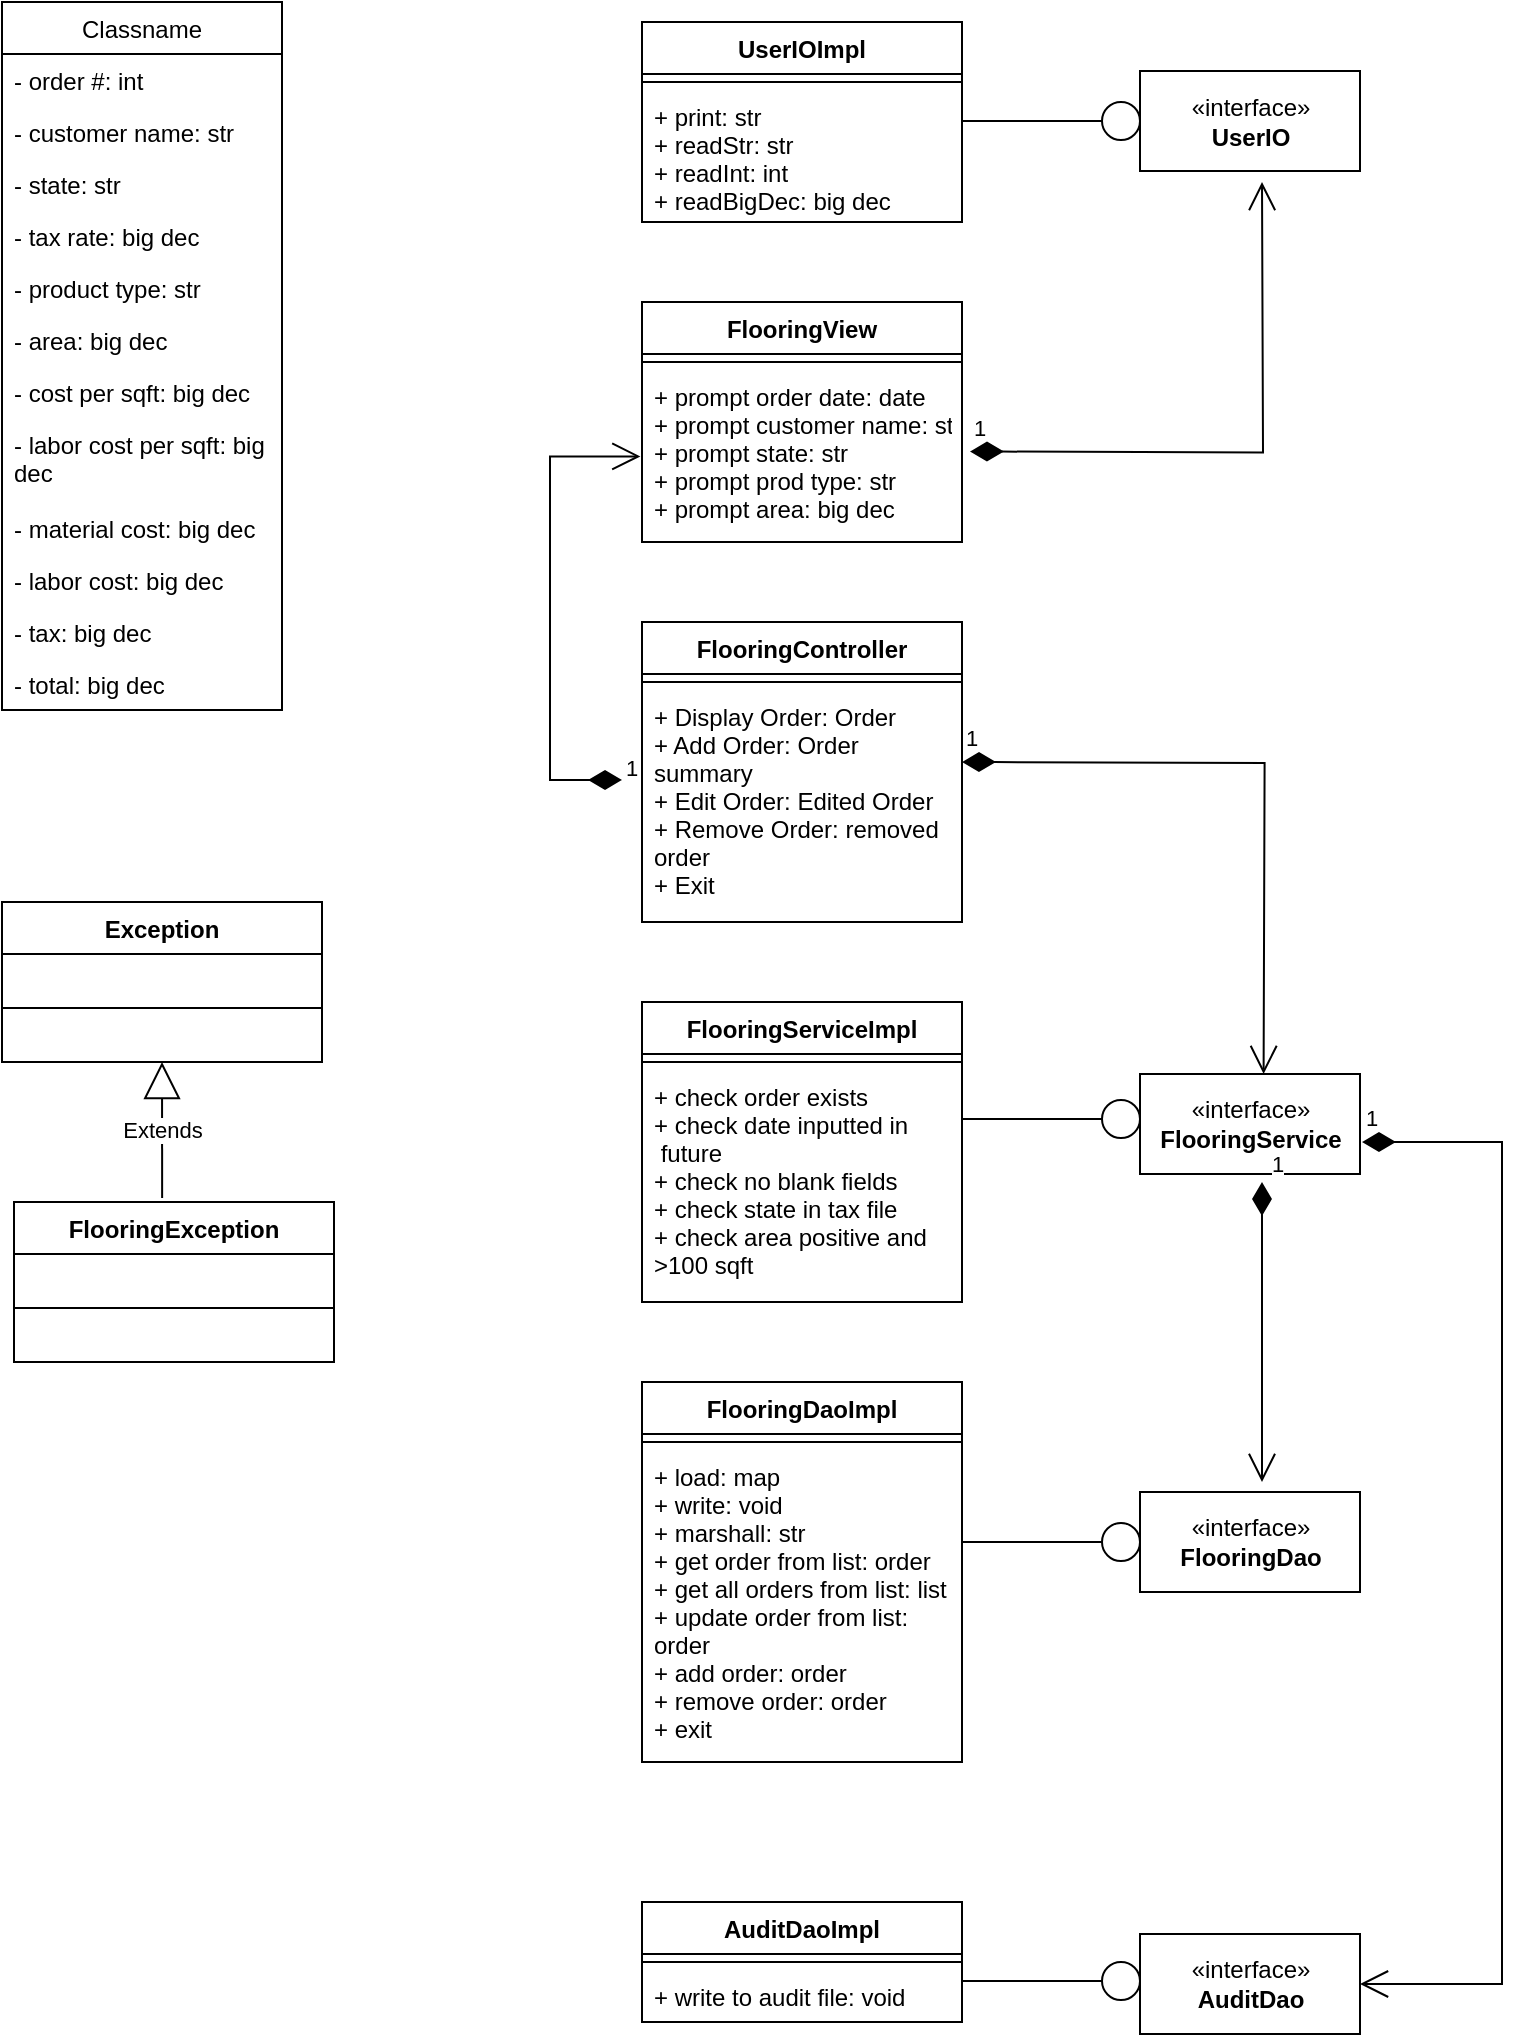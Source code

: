 <mxfile version="20.4.0" type="google"><diagram id="4Knn4TeW5h4XcuqMdykP" name="Page-1"><mxGraphModel grid="1" page="1" gridSize="10" guides="1" tooltips="1" connect="1" arrows="1" fold="1" pageScale="1" pageWidth="1200" pageHeight="1920" math="0" shadow="0"><root><mxCell id="0"/><mxCell id="1" parent="0"/><mxCell id="Noeg04C1fJKG5wLbgR5K-5" value="Classname" style="swimlane;fontStyle=0;childLayout=stackLayout;horizontal=1;startSize=26;fillColor=none;horizontalStack=0;resizeParent=1;resizeParentMax=0;resizeLast=0;collapsible=1;marginBottom=0;" vertex="1" parent="1"><mxGeometry x="210" y="100" width="140" height="354" as="geometry"/></mxCell><mxCell id="Noeg04C1fJKG5wLbgR5K-6" value="- order #: int" style="text;strokeColor=none;fillColor=none;align=left;verticalAlign=top;spacingLeft=4;spacingRight=4;overflow=hidden;rotatable=0;points=[[0,0.5],[1,0.5]];portConstraint=eastwest;" vertex="1" parent="Noeg04C1fJKG5wLbgR5K-5"><mxGeometry y="26" width="140" height="26" as="geometry"/></mxCell><mxCell id="Noeg04C1fJKG5wLbgR5K-7" value="- customer name: str" style="text;strokeColor=none;fillColor=none;align=left;verticalAlign=top;spacingLeft=4;spacingRight=4;overflow=hidden;rotatable=0;points=[[0,0.5],[1,0.5]];portConstraint=eastwest;" vertex="1" parent="Noeg04C1fJKG5wLbgR5K-5"><mxGeometry y="52" width="140" height="26" as="geometry"/></mxCell><mxCell id="Noeg04C1fJKG5wLbgR5K-8" value="- state: str" style="text;strokeColor=none;fillColor=none;align=left;verticalAlign=top;spacingLeft=4;spacingRight=4;overflow=hidden;rotatable=0;points=[[0,0.5],[1,0.5]];portConstraint=eastwest;" vertex="1" parent="Noeg04C1fJKG5wLbgR5K-5"><mxGeometry y="78" width="140" height="26" as="geometry"/></mxCell><mxCell id="Noeg04C1fJKG5wLbgR5K-9" value="- tax rate: big dec" style="text;strokeColor=none;fillColor=none;align=left;verticalAlign=top;spacingLeft=4;spacingRight=4;overflow=hidden;rotatable=0;points=[[0,0.5],[1,0.5]];portConstraint=eastwest;" vertex="1" parent="Noeg04C1fJKG5wLbgR5K-5"><mxGeometry y="104" width="140" height="26" as="geometry"/></mxCell><mxCell id="Noeg04C1fJKG5wLbgR5K-12" value="- product type: str" style="text;strokeColor=none;fillColor=none;align=left;verticalAlign=top;spacingLeft=4;spacingRight=4;overflow=hidden;rotatable=0;points=[[0,0.5],[1,0.5]];portConstraint=eastwest;" vertex="1" parent="Noeg04C1fJKG5wLbgR5K-5"><mxGeometry y="130" width="140" height="26" as="geometry"/></mxCell><mxCell id="Noeg04C1fJKG5wLbgR5K-13" value="- area: big dec" style="text;strokeColor=none;fillColor=none;align=left;verticalAlign=top;spacingLeft=4;spacingRight=4;overflow=hidden;rotatable=0;points=[[0,0.5],[1,0.5]];portConstraint=eastwest;" vertex="1" parent="Noeg04C1fJKG5wLbgR5K-5"><mxGeometry y="156" width="140" height="26" as="geometry"/></mxCell><mxCell id="Noeg04C1fJKG5wLbgR5K-14" value="- cost per sqft: big dec" style="text;strokeColor=none;fillColor=none;align=left;verticalAlign=top;spacingLeft=4;spacingRight=4;overflow=hidden;rotatable=0;points=[[0,0.5],[1,0.5]];portConstraint=eastwest;" vertex="1" parent="Noeg04C1fJKG5wLbgR5K-5"><mxGeometry y="182" width="140" height="26" as="geometry"/></mxCell><mxCell id="Noeg04C1fJKG5wLbgR5K-15" value="- labor cost per sqft: big &#10;dec&#10;" style="text;strokeColor=none;fillColor=none;align=left;verticalAlign=top;spacingLeft=4;spacingRight=4;overflow=hidden;rotatable=0;points=[[0,0.5],[1,0.5]];portConstraint=eastwest;" vertex="1" parent="Noeg04C1fJKG5wLbgR5K-5"><mxGeometry y="208" width="140" height="42" as="geometry"/></mxCell><mxCell id="Noeg04C1fJKG5wLbgR5K-16" value="- material cost: big dec" style="text;strokeColor=none;fillColor=none;align=left;verticalAlign=top;spacingLeft=4;spacingRight=4;overflow=hidden;rotatable=0;points=[[0,0.5],[1,0.5]];portConstraint=eastwest;" vertex="1" parent="Noeg04C1fJKG5wLbgR5K-5"><mxGeometry y="250" width="140" height="26" as="geometry"/></mxCell><mxCell id="Noeg04C1fJKG5wLbgR5K-17" value="- labor cost: big dec" style="text;strokeColor=none;fillColor=none;align=left;verticalAlign=top;spacingLeft=4;spacingRight=4;overflow=hidden;rotatable=0;points=[[0,0.5],[1,0.5]];portConstraint=eastwest;" vertex="1" parent="Noeg04C1fJKG5wLbgR5K-5"><mxGeometry y="276" width="140" height="26" as="geometry"/></mxCell><mxCell id="Noeg04C1fJKG5wLbgR5K-18" value="- tax: big dec" style="text;strokeColor=none;fillColor=none;align=left;verticalAlign=top;spacingLeft=4;spacingRight=4;overflow=hidden;rotatable=0;points=[[0,0.5],[1,0.5]];portConstraint=eastwest;" vertex="1" parent="Noeg04C1fJKG5wLbgR5K-5"><mxGeometry y="302" width="140" height="26" as="geometry"/></mxCell><mxCell id="Noeg04C1fJKG5wLbgR5K-19" value="- total: big dec&#10;" style="text;strokeColor=none;fillColor=none;align=left;verticalAlign=top;spacingLeft=4;spacingRight=4;overflow=hidden;rotatable=0;points=[[0,0.5],[1,0.5]];portConstraint=eastwest;" vertex="1" parent="Noeg04C1fJKG5wLbgR5K-5"><mxGeometry y="328" width="140" height="26" as="geometry"/></mxCell><mxCell id="Noeg04C1fJKG5wLbgR5K-20" value="Exception" style="swimlane;fontStyle=1;align=center;verticalAlign=top;childLayout=stackLayout;horizontal=1;startSize=26;horizontalStack=0;resizeParent=1;resizeParentMax=0;resizeLast=0;collapsible=1;marginBottom=0;" vertex="1" parent="1"><mxGeometry x="210" y="550" width="160" height="80" as="geometry"/></mxCell><mxCell id="Noeg04C1fJKG5wLbgR5K-22" value="" style="line;strokeWidth=1;fillColor=none;align=left;verticalAlign=middle;spacingTop=-1;spacingLeft=3;spacingRight=3;rotatable=0;labelPosition=right;points=[];portConstraint=eastwest;strokeColor=inherit;" vertex="1" parent="Noeg04C1fJKG5wLbgR5K-20"><mxGeometry y="26" width="160" height="54" as="geometry"/></mxCell><mxCell id="Noeg04C1fJKG5wLbgR5K-24" value="FlooringException" style="swimlane;fontStyle=1;align=center;verticalAlign=top;childLayout=stackLayout;horizontal=1;startSize=26;horizontalStack=0;resizeParent=1;resizeParentMax=0;resizeLast=0;collapsible=1;marginBottom=0;" vertex="1" parent="1"><mxGeometry x="216" y="700" width="160" height="80" as="geometry"/></mxCell><mxCell id="Noeg04C1fJKG5wLbgR5K-25" value="" style="line;strokeWidth=1;fillColor=none;align=left;verticalAlign=middle;spacingTop=-1;spacingLeft=3;spacingRight=3;rotatable=0;labelPosition=right;points=[];portConstraint=eastwest;strokeColor=inherit;" vertex="1" parent="Noeg04C1fJKG5wLbgR5K-24"><mxGeometry y="26" width="160" height="54" as="geometry"/></mxCell><mxCell id="Noeg04C1fJKG5wLbgR5K-26" value="Extends" style="endArrow=block;endSize=16;endFill=0;html=1;rounded=0;exitX=0.463;exitY=-0.025;exitDx=0;exitDy=0;exitPerimeter=0;entryX=0.5;entryY=1;entryDx=0;entryDy=0;" edge="1" parent="1" source="Noeg04C1fJKG5wLbgR5K-24" target="Noeg04C1fJKG5wLbgR5K-20"><mxGeometry width="160" relative="1" as="geometry"><mxPoint x="500" y="600" as="sourcePoint"/><mxPoint x="660" y="600" as="targetPoint"/></mxGeometry></mxCell><mxCell id="Noeg04C1fJKG5wLbgR5K-27" value="FlooringController" style="swimlane;fontStyle=1;align=center;verticalAlign=top;childLayout=stackLayout;horizontal=1;startSize=26;horizontalStack=0;resizeParent=1;resizeParentMax=0;resizeLast=0;collapsible=1;marginBottom=0;" vertex="1" parent="1"><mxGeometry x="530" y="410" width="160" height="150" as="geometry"/></mxCell><mxCell id="Noeg04C1fJKG5wLbgR5K-29" value="" style="line;strokeWidth=1;fillColor=none;align=left;verticalAlign=middle;spacingTop=-1;spacingLeft=3;spacingRight=3;rotatable=0;labelPosition=right;points=[];portConstraint=eastwest;strokeColor=inherit;" vertex="1" parent="Noeg04C1fJKG5wLbgR5K-27"><mxGeometry y="26" width="160" height="8" as="geometry"/></mxCell><mxCell id="Noeg04C1fJKG5wLbgR5K-30" value="+ Display Order: Order&#10;+ Add Order: Order &#10;summary&#10;+ Edit Order: Edited Order&#10;+ Remove Order: removed &#10;order&#10;+ Exit" style="text;strokeColor=none;fillColor=none;align=left;verticalAlign=top;spacingLeft=4;spacingRight=4;overflow=hidden;rotatable=0;points=[[0,0.5],[1,0.5]];portConstraint=eastwest;" vertex="1" parent="Noeg04C1fJKG5wLbgR5K-27"><mxGeometry y="34" width="160" height="116" as="geometry"/></mxCell><mxCell id="Noeg04C1fJKG5wLbgR5K-31" value="FlooringView" style="swimlane;fontStyle=1;align=center;verticalAlign=top;childLayout=stackLayout;horizontal=1;startSize=26;horizontalStack=0;resizeParent=1;resizeParentMax=0;resizeLast=0;collapsible=1;marginBottom=0;" vertex="1" parent="1"><mxGeometry x="530" y="250" width="160" height="120" as="geometry"/></mxCell><mxCell id="Noeg04C1fJKG5wLbgR5K-33" value="" style="line;strokeWidth=1;fillColor=none;align=left;verticalAlign=middle;spacingTop=-1;spacingLeft=3;spacingRight=3;rotatable=0;labelPosition=right;points=[];portConstraint=eastwest;strokeColor=inherit;" vertex="1" parent="Noeg04C1fJKG5wLbgR5K-31"><mxGeometry y="26" width="160" height="8" as="geometry"/></mxCell><mxCell id="Noeg04C1fJKG5wLbgR5K-34" value="+ prompt order date: date&#10;+ prompt customer name: str&#10;+ prompt state: str&#10;+ prompt prod type: str&#10;+ prompt area: big dec" style="text;strokeColor=none;fillColor=none;align=left;verticalAlign=top;spacingLeft=4;spacingRight=4;overflow=hidden;rotatable=0;points=[[0,0.5],[1,0.5]];portConstraint=eastwest;" vertex="1" parent="Noeg04C1fJKG5wLbgR5K-31"><mxGeometry y="34" width="160" height="86" as="geometry"/></mxCell><mxCell id="Noeg04C1fJKG5wLbgR5K-35" value="UserIOImpl" style="swimlane;fontStyle=1;align=center;verticalAlign=top;childLayout=stackLayout;horizontal=1;startSize=26;horizontalStack=0;resizeParent=1;resizeParentMax=0;resizeLast=0;collapsible=1;marginBottom=0;" vertex="1" parent="1"><mxGeometry x="530" y="110" width="160" height="100" as="geometry"/></mxCell><mxCell id="Noeg04C1fJKG5wLbgR5K-37" value="" style="line;strokeWidth=1;fillColor=none;align=left;verticalAlign=middle;spacingTop=-1;spacingLeft=3;spacingRight=3;rotatable=0;labelPosition=right;points=[];portConstraint=eastwest;strokeColor=inherit;" vertex="1" parent="Noeg04C1fJKG5wLbgR5K-35"><mxGeometry y="26" width="160" height="8" as="geometry"/></mxCell><mxCell id="Noeg04C1fJKG5wLbgR5K-38" value="+ print: str&#10;+ readStr: str&#10;+ readInt: int&#10;+ readBigDec: big dec" style="text;strokeColor=none;fillColor=none;align=left;verticalAlign=top;spacingLeft=4;spacingRight=4;overflow=hidden;rotatable=0;points=[[0,0.5],[1,0.5]];portConstraint=eastwest;" vertex="1" parent="Noeg04C1fJKG5wLbgR5K-35"><mxGeometry y="34" width="160" height="66" as="geometry"/></mxCell><mxCell id="Noeg04C1fJKG5wLbgR5K-39" value="FlooringDaoImpl" style="swimlane;fontStyle=1;align=center;verticalAlign=top;childLayout=stackLayout;horizontal=1;startSize=26;horizontalStack=0;resizeParent=1;resizeParentMax=0;resizeLast=0;collapsible=1;marginBottom=0;" vertex="1" parent="1"><mxGeometry x="530" y="790" width="160" height="190" as="geometry"/></mxCell><mxCell id="Noeg04C1fJKG5wLbgR5K-41" value="" style="line;strokeWidth=1;fillColor=none;align=left;verticalAlign=middle;spacingTop=-1;spacingLeft=3;spacingRight=3;rotatable=0;labelPosition=right;points=[];portConstraint=eastwest;strokeColor=inherit;" vertex="1" parent="Noeg04C1fJKG5wLbgR5K-39"><mxGeometry y="26" width="160" height="8" as="geometry"/></mxCell><mxCell id="Noeg04C1fJKG5wLbgR5K-42" value="+ load: map&#10;+ write: void&#10;+ marshall: str&#10;+ get order from list: order&#10;+ get all orders from list: list&#10;+ update order from list: &#10;order&#10;+ add order: order&#10;+ remove order: order&#10;+ exit&#10; &#10;&#10;" style="text;strokeColor=none;fillColor=none;align=left;verticalAlign=top;spacingLeft=4;spacingRight=4;overflow=hidden;rotatable=0;points=[[0,0.5],[1,0.5]];portConstraint=eastwest;" vertex="1" parent="Noeg04C1fJKG5wLbgR5K-39"><mxGeometry y="34" width="160" height="156" as="geometry"/></mxCell><mxCell id="Noeg04C1fJKG5wLbgR5K-43" value="AuditDaoImpl" style="swimlane;fontStyle=1;align=center;verticalAlign=top;childLayout=stackLayout;horizontal=1;startSize=26;horizontalStack=0;resizeParent=1;resizeParentMax=0;resizeLast=0;collapsible=1;marginBottom=0;" vertex="1" parent="1"><mxGeometry x="530" y="1050" width="160" height="60" as="geometry"/></mxCell><mxCell id="Noeg04C1fJKG5wLbgR5K-45" value="" style="line;strokeWidth=1;fillColor=none;align=left;verticalAlign=middle;spacingTop=-1;spacingLeft=3;spacingRight=3;rotatable=0;labelPosition=right;points=[];portConstraint=eastwest;strokeColor=inherit;" vertex="1" parent="Noeg04C1fJKG5wLbgR5K-43"><mxGeometry y="26" width="160" height="8" as="geometry"/></mxCell><mxCell id="Noeg04C1fJKG5wLbgR5K-44" value="+ write to audit file: void" style="text;strokeColor=none;fillColor=none;align=left;verticalAlign=top;spacingLeft=4;spacingRight=4;overflow=hidden;rotatable=0;points=[[0,0.5],[1,0.5]];portConstraint=eastwest;" vertex="1" parent="Noeg04C1fJKG5wLbgR5K-43"><mxGeometry y="34" width="160" height="26" as="geometry"/></mxCell><mxCell id="Noeg04C1fJKG5wLbgR5K-47" value="FlooringServiceImpl" style="swimlane;fontStyle=1;align=center;verticalAlign=top;childLayout=stackLayout;horizontal=1;startSize=26;horizontalStack=0;resizeParent=1;resizeParentMax=0;resizeLast=0;collapsible=1;marginBottom=0;" vertex="1" parent="1"><mxGeometry x="530" y="600" width="160" height="150" as="geometry"/></mxCell><mxCell id="Noeg04C1fJKG5wLbgR5K-49" value="" style="line;strokeWidth=1;fillColor=none;align=left;verticalAlign=middle;spacingTop=-1;spacingLeft=3;spacingRight=3;rotatable=0;labelPosition=right;points=[];portConstraint=eastwest;strokeColor=inherit;" vertex="1" parent="Noeg04C1fJKG5wLbgR5K-47"><mxGeometry y="26" width="160" height="8" as="geometry"/></mxCell><mxCell id="Noeg04C1fJKG5wLbgR5K-50" value="+ check order exists&#10;+ check date inputted in&#10; future&#10;+ check no blank fields&#10;+ check state in tax file&#10;+ check area positive and &#10;&gt;100 sqft&#10;&#10;" style="text;strokeColor=none;fillColor=none;align=left;verticalAlign=top;spacingLeft=4;spacingRight=4;overflow=hidden;rotatable=0;points=[[0,0.5],[1,0.5]];portConstraint=eastwest;" vertex="1" parent="Noeg04C1fJKG5wLbgR5K-47"><mxGeometry y="34" width="160" height="116" as="geometry"/></mxCell><mxCell id="Noeg04C1fJKG5wLbgR5K-51" value="«interface»&lt;br&gt;&lt;b&gt;AuditDao&lt;/b&gt;" style="html=1;" vertex="1" parent="1"><mxGeometry x="779" y="1066" width="110" height="50" as="geometry"/></mxCell><mxCell id="Noeg04C1fJKG5wLbgR5K-52" value="«interface»&lt;br&gt;&lt;b&gt;FlooringDao&lt;/b&gt;" style="html=1;" vertex="1" parent="1"><mxGeometry x="779" y="845" width="110" height="50" as="geometry"/></mxCell><mxCell id="Noeg04C1fJKG5wLbgR5K-53" value="«interface»&lt;br&gt;&lt;b&gt;FlooringService&lt;/b&gt;" style="html=1;" vertex="1" parent="1"><mxGeometry x="779" y="636" width="110" height="50" as="geometry"/></mxCell><mxCell id="Noeg04C1fJKG5wLbgR5K-54" value="«interface»&lt;br&gt;&lt;b&gt;UserIO&lt;/b&gt;" style="html=1;" vertex="1" parent="1"><mxGeometry x="779" y="134.5" width="110" height="50" as="geometry"/></mxCell><mxCell id="Noeg04C1fJKG5wLbgR5K-56" value="" style="line;strokeWidth=1;fillColor=none;align=left;verticalAlign=middle;spacingTop=-1;spacingLeft=3;spacingRight=3;rotatable=0;labelPosition=right;points=[];portConstraint=eastwest;strokeColor=inherit;" vertex="1" parent="1"><mxGeometry x="690" y="866" width="80" height="8" as="geometry"/></mxCell><mxCell id="Noeg04C1fJKG5wLbgR5K-57" value="" style="ellipse;whiteSpace=wrap;html=1;aspect=fixed;" vertex="1" parent="1"><mxGeometry x="760" y="860.5" width="19" height="19" as="geometry"/></mxCell><mxCell id="Noeg04C1fJKG5wLbgR5K-59" value="" style="line;strokeWidth=1;fillColor=none;align=left;verticalAlign=middle;spacingTop=-1;spacingLeft=3;spacingRight=3;rotatable=0;labelPosition=right;points=[];portConstraint=eastwest;strokeColor=inherit;" vertex="1" parent="1"><mxGeometry x="690" y="1085.5" width="80" height="8" as="geometry"/></mxCell><mxCell id="Noeg04C1fJKG5wLbgR5K-60" value="" style="ellipse;whiteSpace=wrap;html=1;aspect=fixed;" vertex="1" parent="1"><mxGeometry x="760" y="1080" width="19" height="19" as="geometry"/></mxCell><mxCell id="Noeg04C1fJKG5wLbgR5K-61" value="" style="line;strokeWidth=1;fillColor=none;align=left;verticalAlign=middle;spacingTop=-1;spacingLeft=3;spacingRight=3;rotatable=0;labelPosition=right;points=[];portConstraint=eastwest;strokeColor=inherit;" vertex="1" parent="1"><mxGeometry x="690" y="654.5" width="80" height="8" as="geometry"/></mxCell><mxCell id="Noeg04C1fJKG5wLbgR5K-62" value="" style="ellipse;whiteSpace=wrap;html=1;aspect=fixed;" vertex="1" parent="1"><mxGeometry x="760" y="649" width="19" height="19" as="geometry"/></mxCell><mxCell id="Noeg04C1fJKG5wLbgR5K-63" value="" style="line;strokeWidth=1;fillColor=none;align=left;verticalAlign=middle;spacingTop=-1;spacingLeft=3;spacingRight=3;rotatable=0;labelPosition=right;points=[];portConstraint=eastwest;strokeColor=inherit;" vertex="1" parent="1"><mxGeometry x="690" y="155.5" width="80" height="8" as="geometry"/></mxCell><mxCell id="Noeg04C1fJKG5wLbgR5K-64" value="" style="ellipse;whiteSpace=wrap;html=1;aspect=fixed;" vertex="1" parent="1"><mxGeometry x="760" y="150" width="19" height="19" as="geometry"/></mxCell><mxCell id="Noeg04C1fJKG5wLbgR5K-66" value="1" style="endArrow=open;html=1;endSize=12;startArrow=diamondThin;startSize=14;startFill=1;edgeStyle=orthogonalEdgeStyle;align=left;verticalAlign=bottom;rounded=0;entryX=0.58;entryY=0;entryDx=0;entryDy=0;entryPerimeter=0;" edge="1" parent="1"><mxGeometry x="-1" y="3" relative="1" as="geometry"><mxPoint x="690" y="480" as="sourcePoint"/><mxPoint x="840.8" y="636" as="targetPoint"/></mxGeometry></mxCell><mxCell id="Noeg04C1fJKG5wLbgR5K-67" value="1" style="endArrow=open;html=1;endSize=12;startArrow=diamondThin;startSize=14;startFill=1;edgeStyle=orthogonalEdgeStyle;align=left;verticalAlign=bottom;rounded=0;entryX=-0.03;entryY=1.163;entryDx=0;entryDy=0;entryPerimeter=0;" edge="1" parent="1"><mxGeometry x="-1" y="3" relative="1" as="geometry"><mxPoint x="520" y="489" as="sourcePoint"/><mxPoint x="529.2" y="327.238" as="targetPoint"/><Array as="points"><mxPoint x="484" y="489"/><mxPoint x="484" y="327"/></Array></mxGeometry></mxCell><mxCell id="Noeg04C1fJKG5wLbgR5K-68" value="1" style="endArrow=open;html=1;endSize=12;startArrow=diamondThin;startSize=14;startFill=1;edgeStyle=orthogonalEdgeStyle;align=left;verticalAlign=bottom;rounded=0;exitX=1.025;exitY=1.067;exitDx=0;exitDy=0;exitPerimeter=0;" edge="1" parent="1"><mxGeometry x="-1" y="3" relative="1" as="geometry"><mxPoint x="694" y="324.742" as="sourcePoint"/><mxPoint x="840" y="190" as="targetPoint"/></mxGeometry></mxCell><mxCell id="Noeg04C1fJKG5wLbgR5K-69" value="1" style="endArrow=open;html=1;endSize=12;startArrow=diamondThin;startSize=14;startFill=1;edgeStyle=orthogonalEdgeStyle;align=left;verticalAlign=bottom;rounded=0;" edge="1" parent="1"><mxGeometry x="-1" y="3" relative="1" as="geometry"><mxPoint x="840" y="690" as="sourcePoint"/><mxPoint x="840" y="840" as="targetPoint"/></mxGeometry></mxCell><mxCell id="Noeg04C1fJKG5wLbgR5K-70" value="1" style="endArrow=open;html=1;endSize=12;startArrow=diamondThin;startSize=14;startFill=1;edgeStyle=orthogonalEdgeStyle;align=left;verticalAlign=bottom;rounded=0;entryX=1;entryY=0.5;entryDx=0;entryDy=0;" edge="1" parent="1" target="Noeg04C1fJKG5wLbgR5K-51"><mxGeometry x="-1" y="3" relative="1" as="geometry"><mxPoint x="890" y="670" as="sourcePoint"/><mxPoint x="890" y="990" as="targetPoint"/><Array as="points"><mxPoint x="960" y="670"/><mxPoint x="960" y="1091"/></Array></mxGeometry></mxCell></root></mxGraphModel></diagram></mxfile>